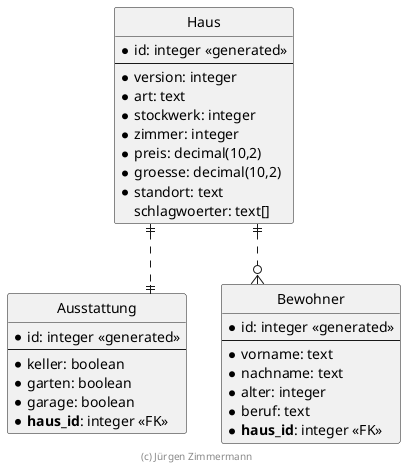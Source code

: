 ' Copyright (C) 2019 - present Juergen Zimmermann, Hochschule Karlsruhe
'
' This program is free software: you can redistribute it and/or modify
' it under the terms of the GNU General Public License as published by
' the Free Software Foundation, either version 3 of the License, or
' (at your option) any later version.
'
' This program is distributed in the hope that it will be useful,
' but WITHOUT ANY WARRANTY; without even the implied warranty of
' MERCHANTABILITY or FITNESS FOR A PARTICULAR PURPOSE.  See the
' GNU General Public License for more details.
'
' You should have received a copy of the GNU General Public License
' along with this program.  If not, see <https://www.gnu.org/licenses/>.

' Preview durch <Alt>d

@startuml ER Diagramm

' hide the spot
hide circle

' avoid issues with crow's feet
skinparam linetype ortho

entity "Haus" {
  * id: integer <<generated>>
  --
  * version: integer
  * art: text
  * stockwerk: integer
  * zimmer: integer
  * preis: decimal(10,2)
  * groesse: decimal(10,2)
  * standort: text
    schlagwoerter: text[]
}

entity "Ausstattung" {
  * id: integer <<generated>>
  --
  * keller: boolean
  * garten: boolean
  * garage: boolean
  * **haus_id**: integer <<FK>>
}

entity "Bewohner" {
  * id: integer <<generated>>
  --
  * vorname: text
  * nachname: text
  * alter: integer
  * beruf: text
  * **haus_id**: integer <<FK>>
}

' Relationships
Haus ||..|| Ausstattung
Haus ||..o{ Bewohner

footer (c) Jürgen Zimmermann

@enduml
